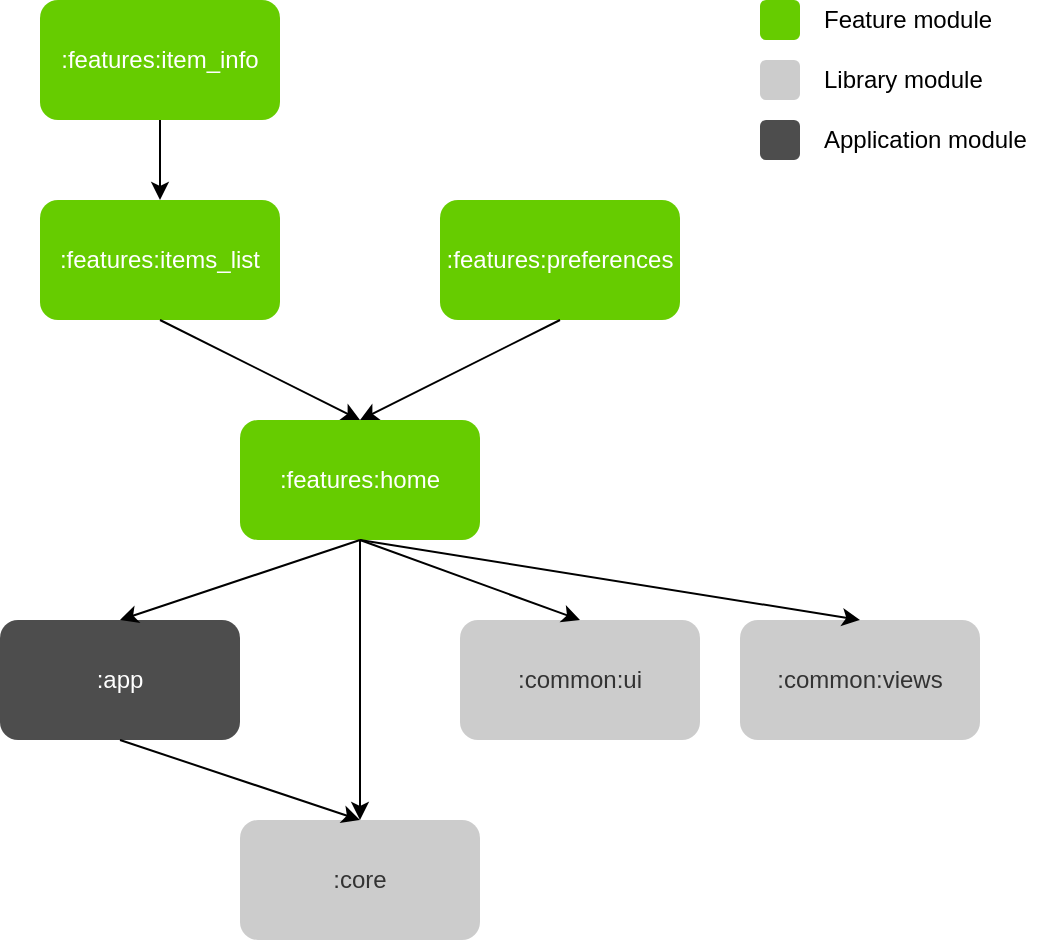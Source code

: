 <mxfile version="12.7.9" type="device"><diagram id="cgcMTg62uR8pXNlJ72em" name="Page-1"><mxGraphModel dx="1550" dy="844" grid="1" gridSize="10" guides="1" tooltips="1" connect="1" arrows="1" fold="1" page="1" pageScale="1" pageWidth="850" pageHeight="1100" math="0" shadow="0"><root><mxCell id="0"/><mxCell id="1" parent="0"/><mxCell id="HDzYanHftO02pTFcT3U9-1" value="&lt;font color=&quot;#ffffff&quot;&gt;:app&lt;/font&gt;" style="rounded=1;whiteSpace=wrap;html=1;fillColor=#4D4D4D;strokeColor=none;" vertex="1" parent="1"><mxGeometry x="60" y="370" width="120" height="60" as="geometry"/></mxCell><mxCell id="HDzYanHftO02pTFcT3U9-3" value="&lt;font color=&quot;#333333&quot;&gt;:common:ui&lt;/font&gt;" style="rounded=1;whiteSpace=wrap;html=1;fillColor=#CCCCCC;strokeColor=none;" vertex="1" parent="1"><mxGeometry x="290" y="370" width="120" height="60" as="geometry"/></mxCell><mxCell id="HDzYanHftO02pTFcT3U9-4" value="&lt;font color=&quot;#333333&quot;&gt;:common:views&lt;br&gt;&lt;/font&gt;" style="rounded=1;whiteSpace=wrap;html=1;fillColor=#CCCCCC;strokeColor=none;" vertex="1" parent="1"><mxGeometry x="430" y="370" width="120" height="60" as="geometry"/></mxCell><mxCell id="HDzYanHftO02pTFcT3U9-7" value="&lt;font color=&quot;#ffffff&quot;&gt;:features:home&lt;/font&gt;" style="rounded=1;whiteSpace=wrap;html=1;fillColor=#66CC00;strokeColor=none;" vertex="1" parent="1"><mxGeometry x="180" y="270" width="120" height="60" as="geometry"/></mxCell><mxCell id="HDzYanHftO02pTFcT3U9-8" value="&lt;font color=&quot;#ffffff&quot;&gt;:features:items_list&lt;/font&gt;" style="rounded=1;whiteSpace=wrap;html=1;fillColor=#66CC00;strokeColor=none;" vertex="1" parent="1"><mxGeometry x="80" y="160" width="120" height="60" as="geometry"/></mxCell><mxCell id="HDzYanHftO02pTFcT3U9-9" value="&lt;font color=&quot;#ffffff&quot;&gt;:features:item_info&lt;/font&gt;" style="rounded=1;whiteSpace=wrap;html=1;fillColor=#66CC00;strokeColor=none;" vertex="1" parent="1"><mxGeometry x="80" y="60" width="120" height="60" as="geometry"/></mxCell><mxCell id="HDzYanHftO02pTFcT3U9-10" value="&lt;font color=&quot;#ffffff&quot;&gt;:features:preferences&lt;/font&gt;" style="rounded=1;whiteSpace=wrap;html=1;fillColor=#66CC00;strokeColor=none;" vertex="1" parent="1"><mxGeometry x="280" y="160" width="120" height="60" as="geometry"/></mxCell><mxCell id="HDzYanHftO02pTFcT3U9-11" value="&lt;font color=&quot;#333333&quot;&gt;:core&lt;br&gt;&lt;/font&gt;" style="rounded=1;whiteSpace=wrap;html=1;fillColor=#CCCCCC;strokeColor=none;" vertex="1" parent="1"><mxGeometry x="180" y="470" width="120" height="60" as="geometry"/></mxCell><mxCell id="HDzYanHftO02pTFcT3U9-13" value="" style="endArrow=classic;html=1;exitX=0.5;exitY=1;exitDx=0;exitDy=0;entryX=0.5;entryY=0;entryDx=0;entryDy=0;" edge="1" parent="1" source="HDzYanHftO02pTFcT3U9-1" target="HDzYanHftO02pTFcT3U9-11"><mxGeometry width="50" height="50" relative="1" as="geometry"><mxPoint x="325" y="520" as="sourcePoint"/><mxPoint x="350" y="580" as="targetPoint"/></mxGeometry></mxCell><mxCell id="HDzYanHftO02pTFcT3U9-14" value="" style="endArrow=classic;html=1;exitX=0.5;exitY=1;exitDx=0;exitDy=0;" edge="1" parent="1" source="HDzYanHftO02pTFcT3U9-7"><mxGeometry width="50" height="50" relative="1" as="geometry"><mxPoint x="240" y="470" as="sourcePoint"/><mxPoint x="240" y="470" as="targetPoint"/></mxGeometry></mxCell><mxCell id="HDzYanHftO02pTFcT3U9-15" value="" style="endArrow=classic;html=1;entryX=0.5;entryY=0;entryDx=0;entryDy=0;exitX=0.5;exitY=1;exitDx=0;exitDy=0;" edge="1" parent="1" source="HDzYanHftO02pTFcT3U9-7" target="HDzYanHftO02pTFcT3U9-1"><mxGeometry width="50" height="50" relative="1" as="geometry"><mxPoint x="240" y="470" as="sourcePoint"/><mxPoint x="290" y="420" as="targetPoint"/></mxGeometry></mxCell><mxCell id="HDzYanHftO02pTFcT3U9-16" value="" style="endArrow=classic;html=1;exitX=0.5;exitY=1;exitDx=0;exitDy=0;entryX=0.5;entryY=0;entryDx=0;entryDy=0;" edge="1" parent="1" source="HDzYanHftO02pTFcT3U9-7" target="HDzYanHftO02pTFcT3U9-3"><mxGeometry width="50" height="50" relative="1" as="geometry"><mxPoint x="240" y="470" as="sourcePoint"/><mxPoint x="290" y="420" as="targetPoint"/></mxGeometry></mxCell><mxCell id="HDzYanHftO02pTFcT3U9-17" value="" style="endArrow=classic;html=1;exitX=0.5;exitY=1;exitDx=0;exitDy=0;entryX=0.5;entryY=0;entryDx=0;entryDy=0;" edge="1" parent="1" source="HDzYanHftO02pTFcT3U9-7" target="HDzYanHftO02pTFcT3U9-4"><mxGeometry width="50" height="50" relative="1" as="geometry"><mxPoint x="240" y="470" as="sourcePoint"/><mxPoint x="290" y="420" as="targetPoint"/></mxGeometry></mxCell><mxCell id="HDzYanHftO02pTFcT3U9-18" value="" style="endArrow=classic;html=1;exitX=0.5;exitY=1;exitDx=0;exitDy=0;entryX=0.5;entryY=0;entryDx=0;entryDy=0;" edge="1" parent="1" source="HDzYanHftO02pTFcT3U9-8" target="HDzYanHftO02pTFcT3U9-7"><mxGeometry width="50" height="50" relative="1" as="geometry"><mxPoint x="240" y="470" as="sourcePoint"/><mxPoint x="290" y="420" as="targetPoint"/></mxGeometry></mxCell><mxCell id="HDzYanHftO02pTFcT3U9-19" value="" style="endArrow=classic;html=1;exitX=0.5;exitY=1;exitDx=0;exitDy=0;entryX=0.5;entryY=0;entryDx=0;entryDy=0;" edge="1" parent="1" source="HDzYanHftO02pTFcT3U9-10" target="HDzYanHftO02pTFcT3U9-7"><mxGeometry width="50" height="50" relative="1" as="geometry"><mxPoint x="240" y="470" as="sourcePoint"/><mxPoint x="290" y="420" as="targetPoint"/></mxGeometry></mxCell><mxCell id="HDzYanHftO02pTFcT3U9-20" value="" style="endArrow=classic;html=1;exitX=0.5;exitY=1;exitDx=0;exitDy=0;entryX=0.5;entryY=0;entryDx=0;entryDy=0;" edge="1" parent="1" source="HDzYanHftO02pTFcT3U9-9" target="HDzYanHftO02pTFcT3U9-8"><mxGeometry width="50" height="50" relative="1" as="geometry"><mxPoint x="240" y="470" as="sourcePoint"/><mxPoint x="290" y="420" as="targetPoint"/></mxGeometry></mxCell><mxCell id="HDzYanHftO02pTFcT3U9-21" value="" style="rounded=1;whiteSpace=wrap;html=1;fillColor=#66CC00;strokeColor=none;" vertex="1" parent="1"><mxGeometry x="440" y="60" width="20" height="20" as="geometry"/></mxCell><mxCell id="HDzYanHftO02pTFcT3U9-22" value="Feature module" style="text;html=1;strokeColor=none;fillColor=none;align=left;verticalAlign=middle;whiteSpace=wrap;rounded=0;" vertex="1" parent="1"><mxGeometry x="470" y="60" width="120" height="20" as="geometry"/></mxCell><mxCell id="HDzYanHftO02pTFcT3U9-23" value="" style="rounded=1;whiteSpace=wrap;html=1;fillColor=#CCCCCC;strokeColor=none;" vertex="1" parent="1"><mxGeometry x="440" y="90" width="20" height="20" as="geometry"/></mxCell><mxCell id="HDzYanHftO02pTFcT3U9-24" value="Library module" style="text;html=1;strokeColor=none;fillColor=none;align=left;verticalAlign=middle;whiteSpace=wrap;rounded=0;" vertex="1" parent="1"><mxGeometry x="470" y="90" width="120" height="20" as="geometry"/></mxCell><mxCell id="HDzYanHftO02pTFcT3U9-25" value="" style="rounded=1;whiteSpace=wrap;html=1;fillColor=#4D4D4D;strokeColor=none;" vertex="1" parent="1"><mxGeometry x="440" y="120" width="20" height="20" as="geometry"/></mxCell><mxCell id="HDzYanHftO02pTFcT3U9-26" value="Application module" style="text;html=1;strokeColor=none;fillColor=none;align=left;verticalAlign=middle;whiteSpace=wrap;rounded=0;" vertex="1" parent="1"><mxGeometry x="470" y="120" width="120" height="20" as="geometry"/></mxCell></root></mxGraphModel></diagram></mxfile>